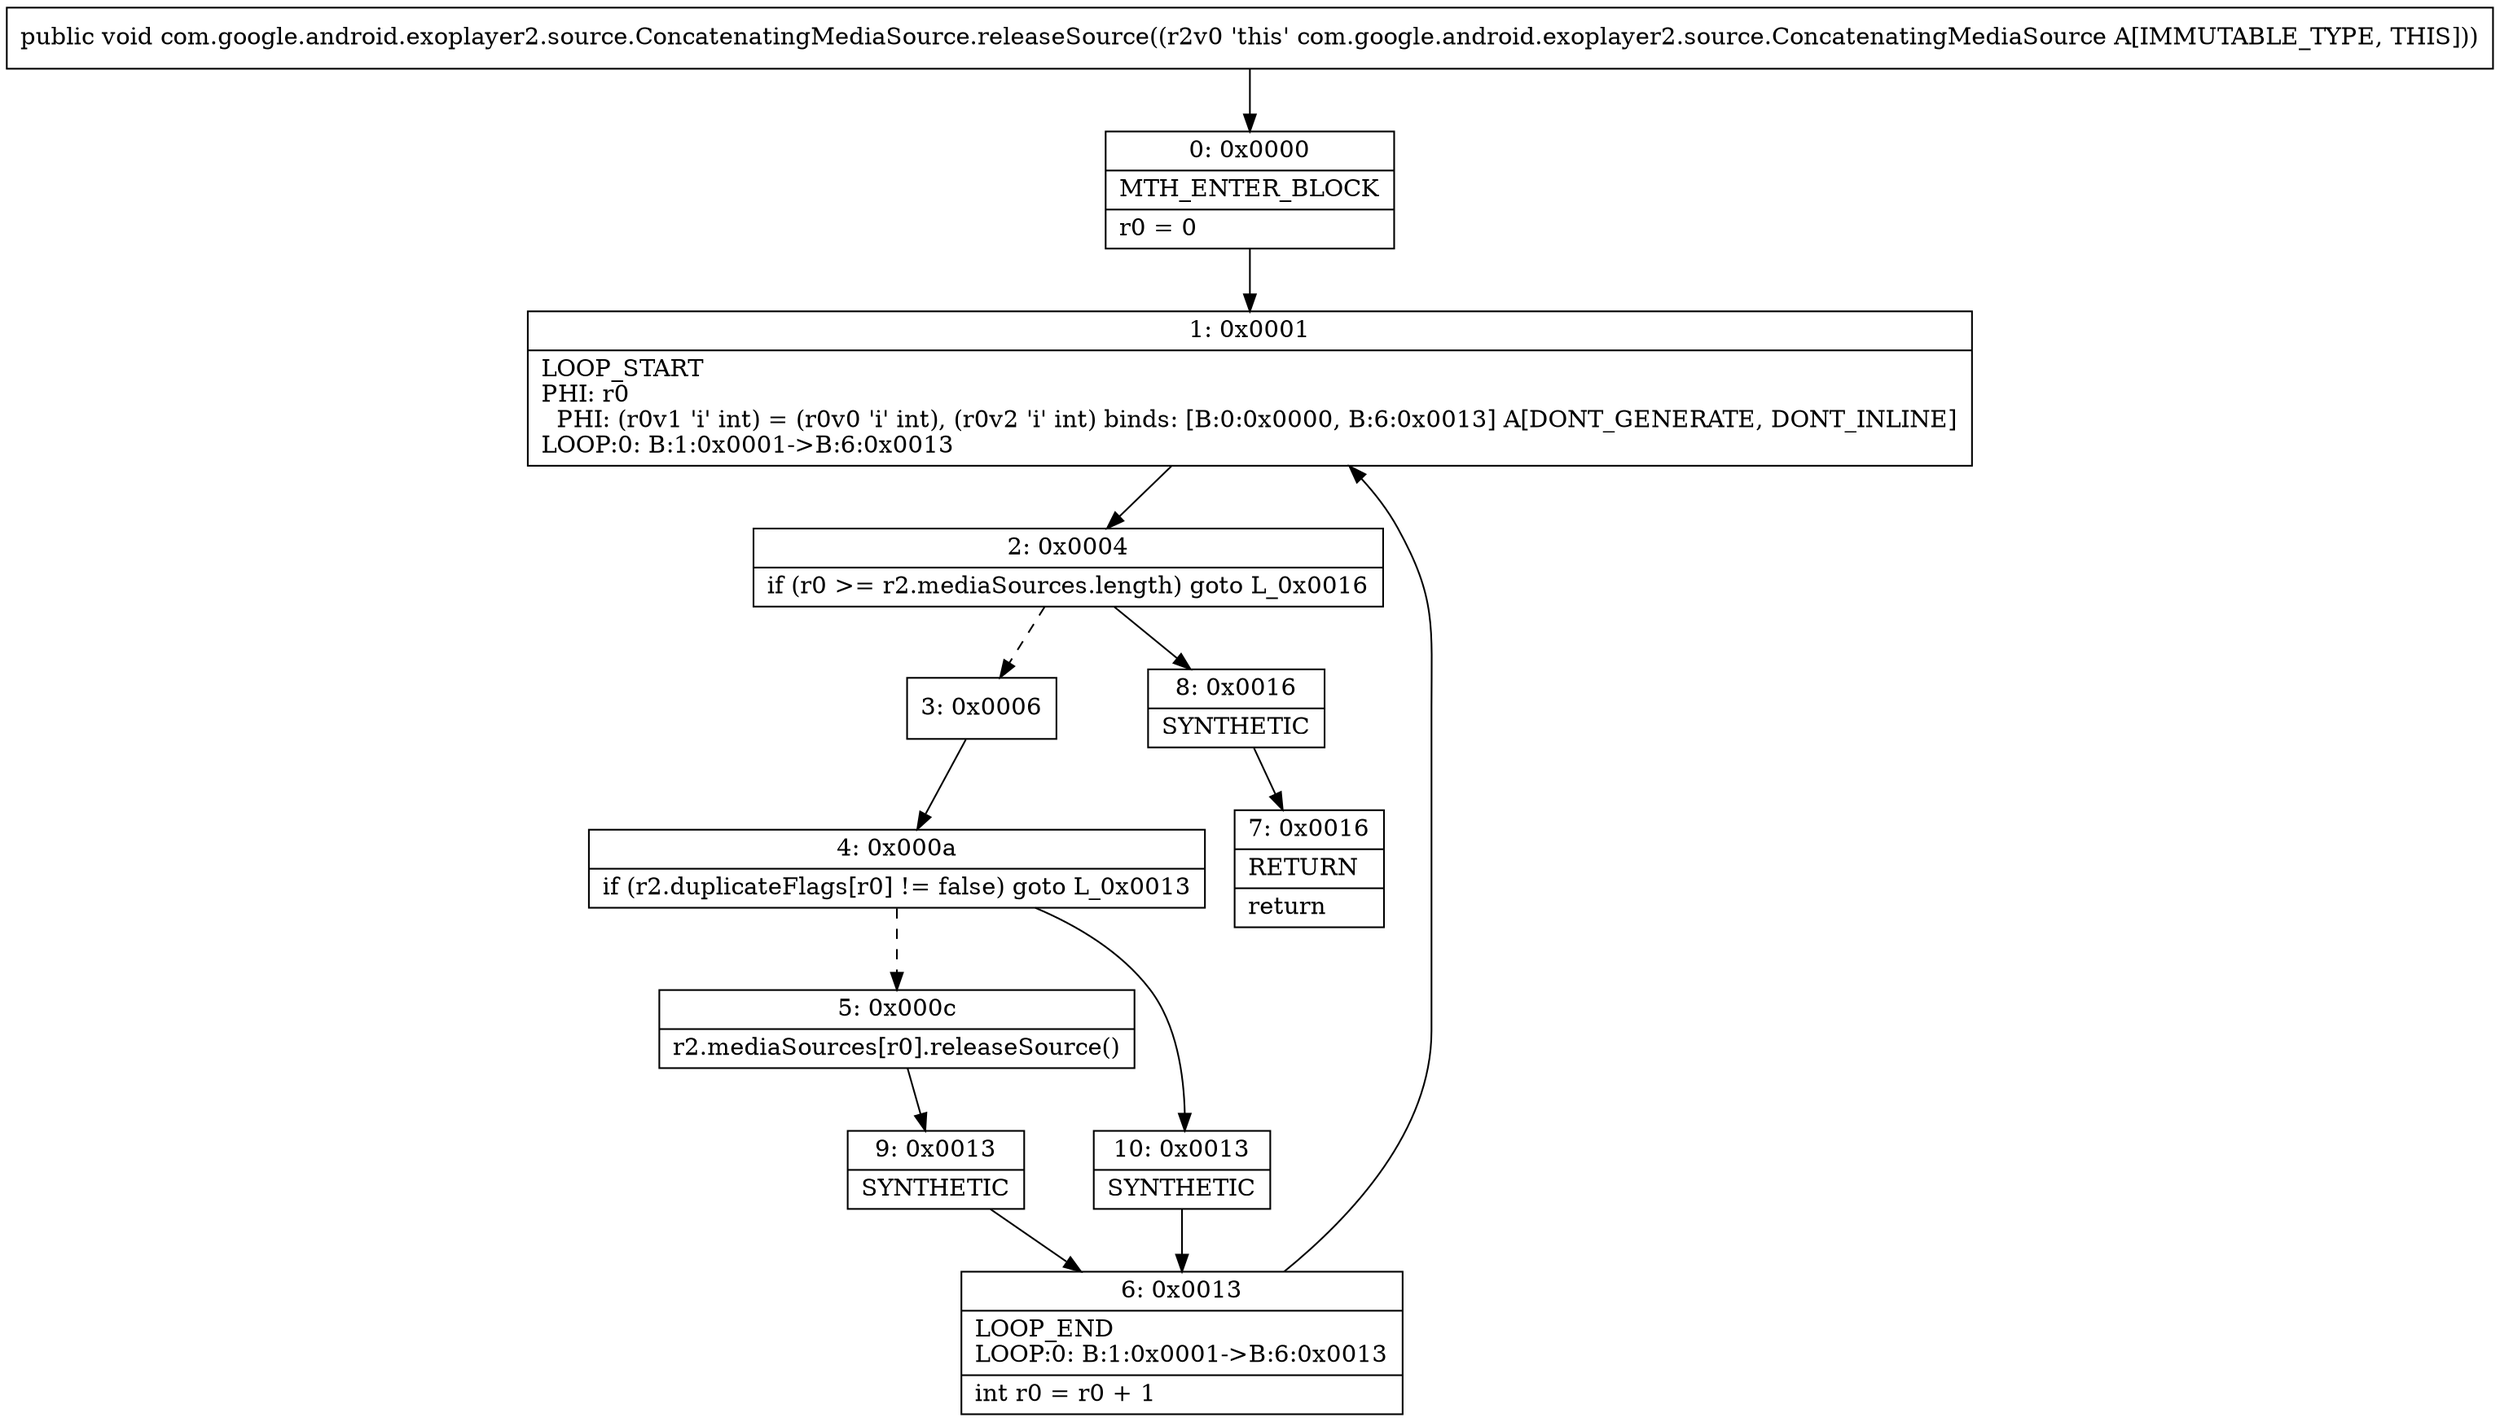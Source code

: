 digraph "CFG forcom.google.android.exoplayer2.source.ConcatenatingMediaSource.releaseSource()V" {
Node_0 [shape=record,label="{0\:\ 0x0000|MTH_ENTER_BLOCK\l|r0 = 0\l}"];
Node_1 [shape=record,label="{1\:\ 0x0001|LOOP_START\lPHI: r0 \l  PHI: (r0v1 'i' int) = (r0v0 'i' int), (r0v2 'i' int) binds: [B:0:0x0000, B:6:0x0013] A[DONT_GENERATE, DONT_INLINE]\lLOOP:0: B:1:0x0001\-\>B:6:0x0013\l}"];
Node_2 [shape=record,label="{2\:\ 0x0004|if (r0 \>= r2.mediaSources.length) goto L_0x0016\l}"];
Node_3 [shape=record,label="{3\:\ 0x0006}"];
Node_4 [shape=record,label="{4\:\ 0x000a|if (r2.duplicateFlags[r0] != false) goto L_0x0013\l}"];
Node_5 [shape=record,label="{5\:\ 0x000c|r2.mediaSources[r0].releaseSource()\l}"];
Node_6 [shape=record,label="{6\:\ 0x0013|LOOP_END\lLOOP:0: B:1:0x0001\-\>B:6:0x0013\l|int r0 = r0 + 1\l}"];
Node_7 [shape=record,label="{7\:\ 0x0016|RETURN\l|return\l}"];
Node_8 [shape=record,label="{8\:\ 0x0016|SYNTHETIC\l}"];
Node_9 [shape=record,label="{9\:\ 0x0013|SYNTHETIC\l}"];
Node_10 [shape=record,label="{10\:\ 0x0013|SYNTHETIC\l}"];
MethodNode[shape=record,label="{public void com.google.android.exoplayer2.source.ConcatenatingMediaSource.releaseSource((r2v0 'this' com.google.android.exoplayer2.source.ConcatenatingMediaSource A[IMMUTABLE_TYPE, THIS])) }"];
MethodNode -> Node_0;
Node_0 -> Node_1;
Node_1 -> Node_2;
Node_2 -> Node_3[style=dashed];
Node_2 -> Node_8;
Node_3 -> Node_4;
Node_4 -> Node_5[style=dashed];
Node_4 -> Node_10;
Node_5 -> Node_9;
Node_6 -> Node_1;
Node_8 -> Node_7;
Node_9 -> Node_6;
Node_10 -> Node_6;
}

